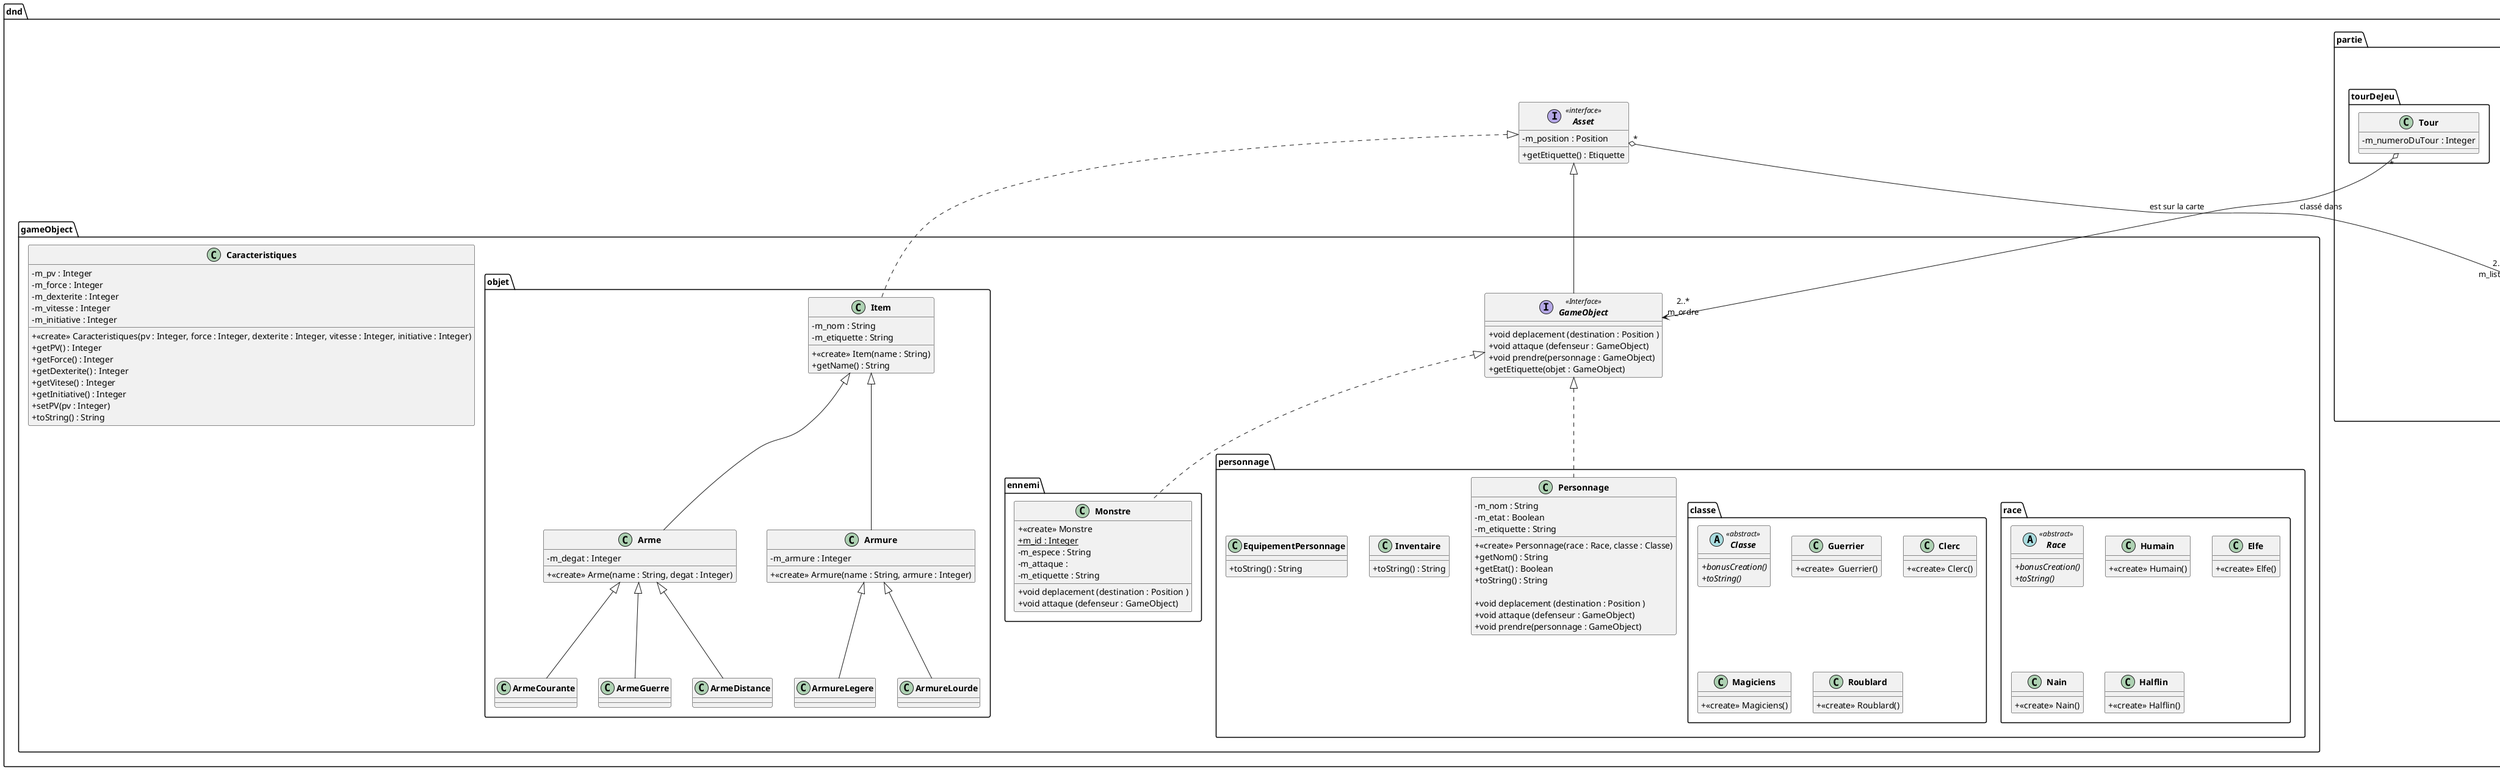 @startuml

skinparam classAttributeIconSize 0
skinparam classFontStyle Bold
skinparam style strictuml hide empty members
'skinparam linetype ortho

'dnd/
'   des/
'   partie/
'       tourDeJeu/
'       donjon/
'   gameObject/
'       personnage/
'           race/
'           classe/
'       ennemi/
'       objet/


class Main
{

}

package dnd
{
    package des
    {
        class Des
        {
            +Integer lancerDes (nombreDeDes : Integer, nombreDeFace : Integer)
        }
    }

    package partie
    {
        package tourDeJeu
        {
            class Tour
            {
                -m_numeroDuTour : Integer
                '-m_ordre : [*] 'contient les monstres et personnages dans l'ordre de leur initiative
                ' methode déroulement du tour : appel des gameObject dans l'ordre d'initiative
                'methode qui enleve un monstre ou personnage mort de m_ordre
            }

        }

        package donjon
        {
            class Carte
            {
                -m_max_x : Integer
                -m_max_y : Case
                -emplacementAsset : Map<id : String, position : Position>
                +<<create>> Carte (x : Integer, y : Integer)
                ' un choix de carte par défaut
                ' instancie     taille de la carte et les cases
                '               position des obstacle
                '               creer les monstre
                '               positionne monstre et personnage
                '               positionne equipement
                '               phrases de contexte
                + getQuoiEstIci(ici : Case) : Asset[*]
                + getOuEstQuoi(quoi : Asset) : Position
                +void addAsset(asset : Asset, cse : Case)
                +void removeAsset(asset : Asset, cse : Case)
            }

            class Case
            {
                -m_x : Integer
                -m_y : Integer
                -m_listAsset[*] : Asset
                +<<create>> Case (position : Position)
                +calculDistance(destination_x : Integer, destination_y: Integer) : Float
                +Asset[*] getAsset()
            }

        }
    }

    package gameObject
    {
        package personnage
        {
            package race
            {
                abstract class Race <<abstract>>
                {
                    +{abstract} bonusCreation()
                    +{abstract} toString()
                }

                class Humain
                {
                    +<<create>> Humain()
                }

                class Elfe
                {
                    +<<create>> Elfe()
                }

                class Nain
                {
                    +<<create>> Nain()
                }

                class Halflin
                {
                    +<<create>> Halflin()
                }
            }

            package classe
            {
                abstract class Classe <<abstract>>
                {
                    +{abstract} bonusCreation()
                    +{abstract} toString()
                }

                class Guerrier
                {
                    +<<create>>  Guerrier()
                }

                class Clerc
                {
                    +<<create>> Clerc()
                }

                class Magiciens
                {
                    +<<create>> Magiciens()
                }

                class Roublard
                {
                    +<<create>> Roublard()
                }
            }

            class Personnage implements  dnd.gameObject.GameObject
            {
                +<<create>> Personnage(race : Race, classe : Classe)
                - m_nom : String
                - m_etat : Boolean
                - m_etiquette : String
                ' Race : mettre une composition
                ' Classe : mettre une composition
                ' Inventaire d'équipements : mettre une composition
                ' Équipements : mettre une composition
                + getNom() : String
                + getEtat() : Boolean
                + toString() : String

                +void deplacement (destination : Position )
                +void attaque (defenseur : GameObject)
                +void prendre(personnage : GameObject)
            }

            class Inventaire
            {
                + toString() : String
            }

            class EquipementPersonnage
            {
                + toString() : String
            }
        }

        package ennemi
        {
            class Monstre implements dnd.gameObject.GameObject
            {
                +<<create>> Monstre
                + {static} m_id : Integer
                - m_espece : String
                - m_attaque :
                - m_etiquette : String
                ' Objet caractérisitique

                ' Faire une énumeration des especes pour acceder à leurs caractéristique
                +void deplacement (destination : Position )
                +void attaque (defenseur : GameObject)
            }
        }

        package objet
        {
            class Item implements dnd.Asset
            {
                - m_nom : String
                - m_etiquette : String
                + <<create>> Item(name : String)
                + getName() : String
            }

            class Arme extends Item
            {
                - m_degat : Integer
                + <<create>> Arme(name : String, degat : Integer)
            }

            class Armure extends Item
            {
                - m_armure : Integer
                + <<create>> Armure(name : String, armure : Integer)
            }

            class ArmeCourante extends Arme
            {

            }

            class ArmeGuerre extends Arme
            {

            }

            class ArmeDistance extends Arme
            {

            }

            class ArmureLegere extends Armure
            {

            }

            class ArmureLourde extends Armure
            {

            }
        }

        interface GameObject <<Interface>> implements dnd.Asset
        {
            +void deplacement (destination : Position )
            +void attaque (defenseur : GameObject)
            +void prendre(personnage : GameObject)
            +getEtiquette(objet : GameObject)
        }

        class Caracteristiques
        {
            ' Membres de la classe
            - m_pv : Integer
            - m_force : Integer
            - m_dexterite : Integer
            - m_vitesse : Integer
            - m_initiative : Integer
            ' Ctor
            + <<create>> Caracteristiques(pv : Integer, force : Integer, dexterite : Integer, vitesse : Integer, initiative : Integer)
            ' Getters
            + getPV() : Integer
            + getForce() : Integer
            + getDexterite() : Integer
            + getVitese() : Integer
            + getInitiative() : Integer
            ' Setters
            + setPV(pv : Integer)
            + toString() : String
        }
    }

    interface Asset <<interface>>
    {
        -m_position : Position


        +getEtiquette() : Etiquette
    }
}

'ARBORESCENCE et CLASSE
'dnd/ASSET
'   des/DES
'   partie/
'       tourDeJeu/TOUR
'       donjon/CARTE-CASE-POSITION
'   gameObject/GAMEOBJECT-CARACTERISTIQUE
'       personnage/PERSONNAGE-INVENTAIRE-EQUIPEMENTPERSONNAGE
'           race/HUMAIN-ELFE-NAIN-HALFLIN
'           classe/GUERRIER-CLERC-MAGICIEN-ROUBLARD
'       ennemi/MONSTRE
'       objet/ITEM-ARME-ARMURE(et leurs impléments)


'Relations
dnd.Asset "*" o--> "2..*\nm_listAsset" dnd.partie.donjon.Carte : est sur la carte

dnd.partie.tourDeJeu.Tour "*" o--> "2..*\nm_ordre" dnd.gameObject.GameObject : classé dans

dnd.partie.donjon.Case "1" *--> "1\nm_grille" dnd.partie.donjon.Carte : belongs to
'dnd.partie.donjon.Carte "*" *--> "- m_listeGameObjectPosition[*] : Position selon GameObject (hashmap)" dnd.GameObject.GameObject : possède
'dnd.partie.donjon.Carte "*" *--> "- m_listPositionGameObject[*] : GameObject selon la Position (hashmap)" dnd.GameObject.GameObject : possède

'dnd.partie.donjon.Position "1" *-->  "- m_position : Position" dnd.partie.donjon.Case

'dnd.gameObject.Personnage "*" *--> "1" dnd.gameObject.personnage.Race
'dnd.gameObject.Personnage "*" *--> dnd.gameObject.personnage.Classe
'dnd.gameObject.Personnage "*" *--> "1" dnd.gameObject.Caracteristiques : possède
'dnd.gameObject.Personnage "1" *--> "est équipé de" dnd.gameObject.personnage.EquipementPersonnage
'dnd.gameObject.Personnage "1" *--> "possède" dnd.gameObject.personnage.Inventaire : possède

'dnd.gameObject.personnage.Inventaire "*" o--  "*\n- m_items : Objets du personnage" dnd.gameObject.objet.Item : possède

'dnd.gameObject.personnage.EquipementPersonnage "1" o-- "- m_arme_equipee : Arme\n - m_armure_equipee : Armure" dnd.gameObject.objet.Item : est équipé de

'Race "*" *--> "Peut être" Humain
'Race "*" *--> "Peut être" Elfe
'Race "*" *--> "Peut être" Nain
'Race "*" *--> "Peut être" Halflin

'Classe "*" *--> "1" Guerrier : peut être
'Classe "*" *--> "1" Clerc : peut être
'Classe "*" *--> "1" Magiciens : peut être
'Classe "*" *--> "1" Roublard : peut être

' Item "*" *--> "- m_degat : (dé)\n- m_portee : Integer" ArmeCourante: contient des
' Item "*" *--> "- m_degat : (dé)\n- m_portee : Integer" ArmeGuerre: contient des
' Item "*" *--> "- m_degat : (dé)\n- m_portee : Integer" ArmeDistance: contient des
' Item "*" *--> "- m_armure : Integer" ArmureLegere: contient des
' Item "*" *--> "- " ArmureLourde: contient des

@enduml
